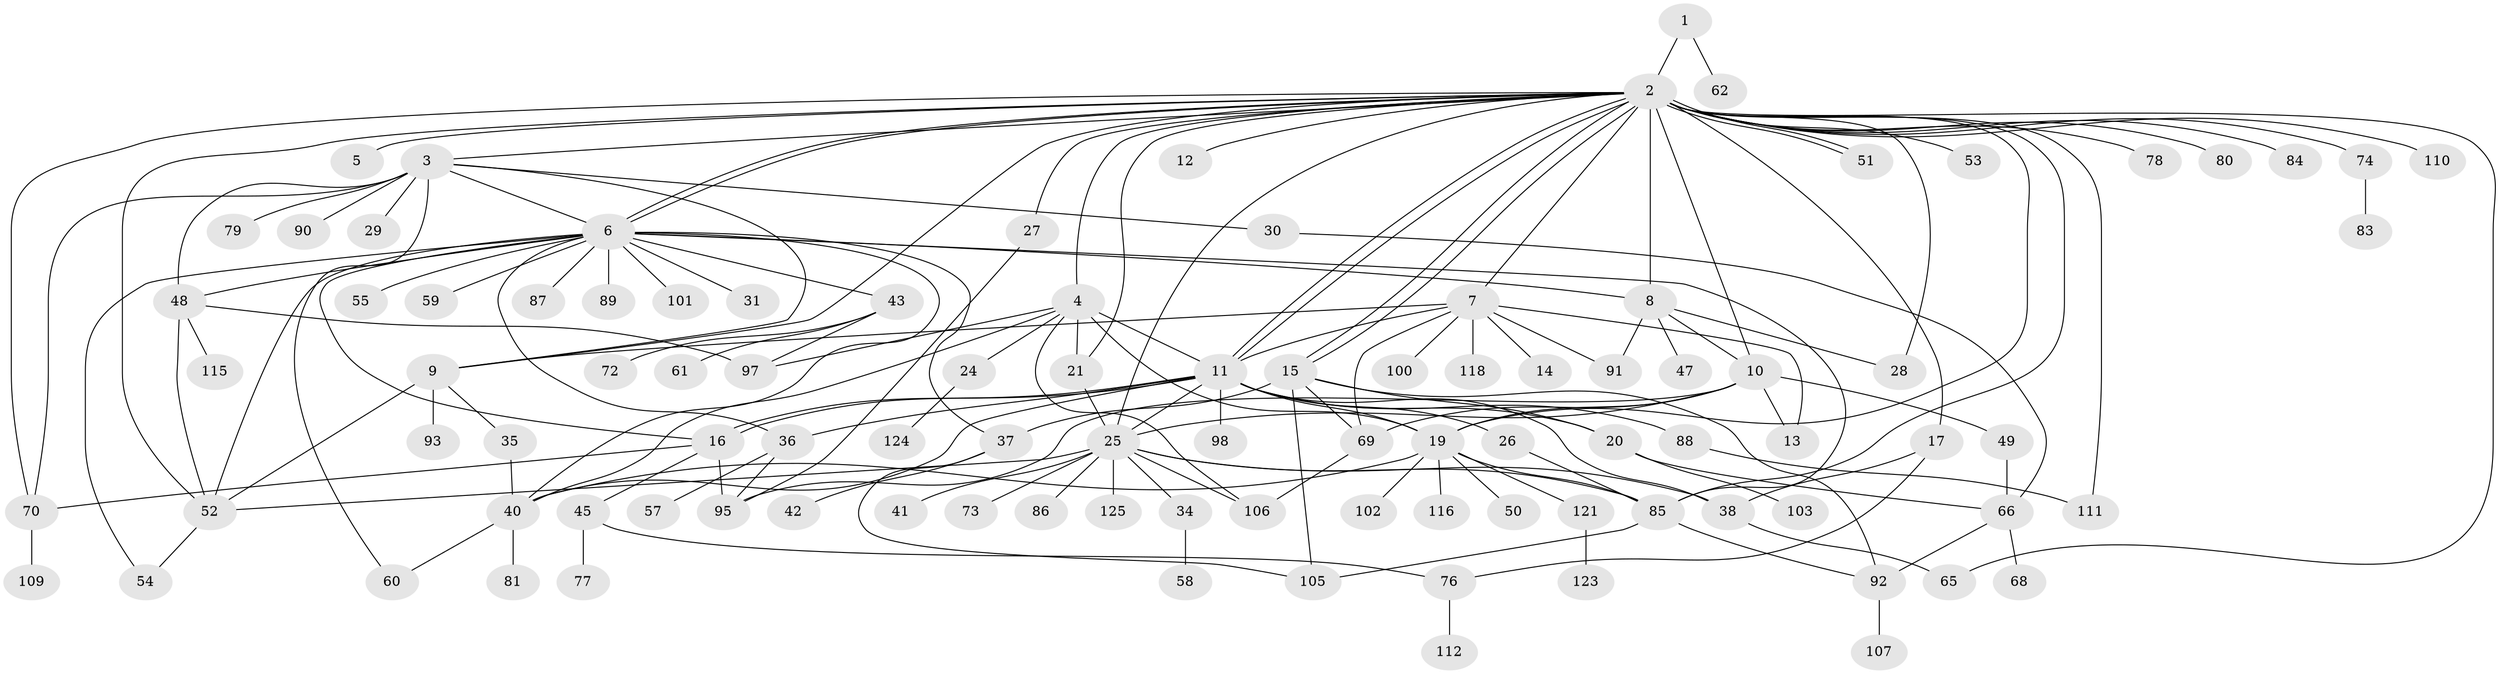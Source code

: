 // original degree distribution, {3: 0.12, 34: 0.008, 8: 0.024, 7: 0.048, 1: 0.464, 21: 0.008, 5: 0.056, 4: 0.072, 16: 0.008, 2: 0.168, 11: 0.008, 12: 0.008, 6: 0.008}
// Generated by graph-tools (version 1.1) at 2025/11/02/27/25 16:11:14]
// undirected, 99 vertices, 161 edges
graph export_dot {
graph [start="1"]
  node [color=gray90,style=filled];
  1 [super="+82"];
  2 [super="+46"];
  3 [super="+22"];
  4 [super="+75"];
  5;
  6 [super="+39"];
  7 [super="+119"];
  8 [super="+63"];
  9 [super="+32"];
  10 [super="+23"];
  11 [super="+18"];
  12;
  13;
  14;
  15 [super="+96"];
  16 [super="+33"];
  17;
  19 [super="+64"];
  20;
  21 [super="+114"];
  24;
  25 [super="+113"];
  26;
  27;
  28;
  29;
  30;
  31;
  34;
  35;
  36;
  37;
  38 [super="+120"];
  40 [super="+44"];
  41;
  42;
  43;
  45;
  47;
  48 [super="+71"];
  49 [super="+67"];
  50;
  51;
  52 [super="+56"];
  53;
  54;
  55;
  57;
  58;
  59;
  60;
  61;
  62;
  65;
  66;
  68;
  69 [super="+117"];
  70 [super="+104"];
  72;
  73;
  74 [super="+99"];
  76;
  77;
  78;
  79;
  80;
  81;
  83;
  84;
  85 [super="+94"];
  86;
  87;
  88;
  89;
  90;
  91;
  92 [super="+122"];
  93;
  95 [super="+108"];
  97;
  98;
  100;
  101;
  102;
  103;
  105;
  106;
  107;
  109;
  110;
  111;
  112;
  115;
  116;
  118;
  121;
  123;
  124;
  125;
  1 -- 2;
  1 -- 62;
  2 -- 3;
  2 -- 4;
  2 -- 5;
  2 -- 6;
  2 -- 6;
  2 -- 7;
  2 -- 8 [weight=2];
  2 -- 9;
  2 -- 10;
  2 -- 11;
  2 -- 11;
  2 -- 12;
  2 -- 15;
  2 -- 15;
  2 -- 17;
  2 -- 19;
  2 -- 21;
  2 -- 27;
  2 -- 28;
  2 -- 51;
  2 -- 51;
  2 -- 52;
  2 -- 53;
  2 -- 65;
  2 -- 70;
  2 -- 74;
  2 -- 78;
  2 -- 80;
  2 -- 85 [weight=2];
  2 -- 110;
  2 -- 25;
  2 -- 84;
  2 -- 111;
  3 -- 9;
  3 -- 29;
  3 -- 48;
  3 -- 60;
  3 -- 70;
  3 -- 90;
  3 -- 79;
  3 -- 6;
  3 -- 30;
  4 -- 11;
  4 -- 21;
  4 -- 24;
  4 -- 40;
  4 -- 106;
  4 -- 97;
  4 -- 19;
  6 -- 8;
  6 -- 16;
  6 -- 31;
  6 -- 36;
  6 -- 37;
  6 -- 43;
  6 -- 48;
  6 -- 52;
  6 -- 54;
  6 -- 55;
  6 -- 59;
  6 -- 87;
  6 -- 89;
  6 -- 101;
  6 -- 40;
  6 -- 85;
  7 -- 9;
  7 -- 13;
  7 -- 14;
  7 -- 91;
  7 -- 100;
  7 -- 118;
  7 -- 11;
  7 -- 69;
  8 -- 28;
  8 -- 47;
  8 -- 91;
  8 -- 10;
  9 -- 35;
  9 -- 52;
  9 -- 93;
  10 -- 25 [weight=2];
  10 -- 49;
  10 -- 19;
  10 -- 69;
  10 -- 13;
  10 -- 95;
  11 -- 16;
  11 -- 16;
  11 -- 19;
  11 -- 20;
  11 -- 25;
  11 -- 26;
  11 -- 36;
  11 -- 38;
  11 -- 40;
  11 -- 88;
  11 -- 98;
  15 -- 20;
  15 -- 37;
  15 -- 69;
  15 -- 92;
  15 -- 105;
  16 -- 45;
  16 -- 95;
  16 -- 70;
  17 -- 38;
  17 -- 76;
  19 -- 40;
  19 -- 50;
  19 -- 102;
  19 -- 116;
  19 -- 121;
  19 -- 85;
  20 -- 66;
  20 -- 103;
  21 -- 25;
  24 -- 124;
  25 -- 34;
  25 -- 38;
  25 -- 41;
  25 -- 52;
  25 -- 73;
  25 -- 86;
  25 -- 106;
  25 -- 125;
  25 -- 85;
  26 -- 85;
  27 -- 95;
  30 -- 66;
  34 -- 58;
  35 -- 40;
  36 -- 57;
  36 -- 95;
  37 -- 42;
  37 -- 105;
  38 -- 65;
  40 -- 60;
  40 -- 81;
  43 -- 61;
  43 -- 72;
  43 -- 97;
  45 -- 76;
  45 -- 77;
  48 -- 52;
  48 -- 115;
  48 -- 97;
  49 -- 66;
  52 -- 54;
  66 -- 68;
  66 -- 92;
  69 -- 106;
  70 -- 109;
  74 -- 83;
  76 -- 112;
  85 -- 105;
  85 -- 92;
  88 -- 111;
  92 -- 107;
  121 -- 123;
}
